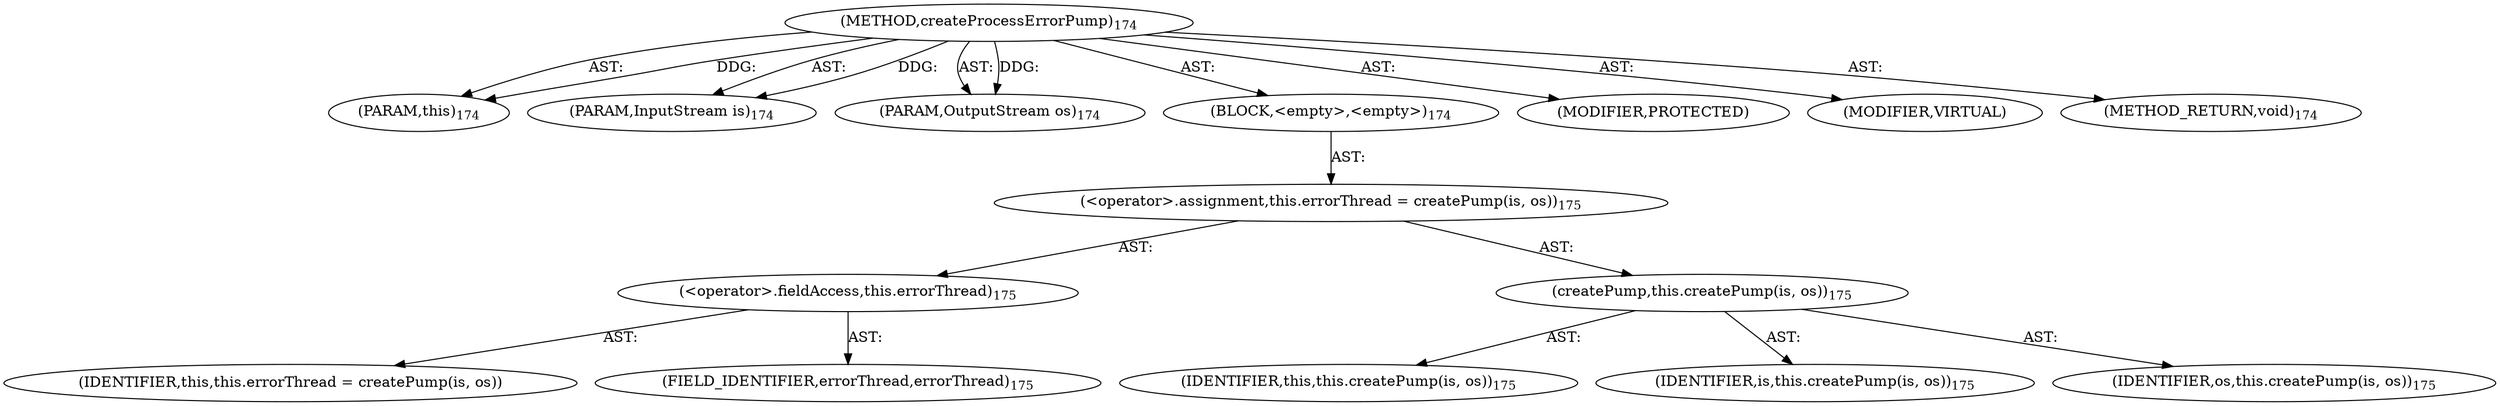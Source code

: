 digraph "createProcessErrorPump" {  
"111669149708" [label = <(METHOD,createProcessErrorPump)<SUB>174</SUB>> ]
"115964116996" [label = <(PARAM,this)<SUB>174</SUB>> ]
"115964117017" [label = <(PARAM,InputStream is)<SUB>174</SUB>> ]
"115964117018" [label = <(PARAM,OutputStream os)<SUB>174</SUB>> ]
"25769803805" [label = <(BLOCK,&lt;empty&gt;,&lt;empty&gt;)<SUB>174</SUB>> ]
"30064771121" [label = <(&lt;operator&gt;.assignment,this.errorThread = createPump(is, os))<SUB>175</SUB>> ]
"30064771122" [label = <(&lt;operator&gt;.fieldAccess,this.errorThread)<SUB>175</SUB>> ]
"68719476782" [label = <(IDENTIFIER,this,this.errorThread = createPump(is, os))> ]
"55834574872" [label = <(FIELD_IDENTIFIER,errorThread,errorThread)<SUB>175</SUB>> ]
"30064771123" [label = <(createPump,this.createPump(is, os))<SUB>175</SUB>> ]
"68719476740" [label = <(IDENTIFIER,this,this.createPump(is, os))<SUB>175</SUB>> ]
"68719476783" [label = <(IDENTIFIER,is,this.createPump(is, os))<SUB>175</SUB>> ]
"68719476784" [label = <(IDENTIFIER,os,this.createPump(is, os))<SUB>175</SUB>> ]
"133143986206" [label = <(MODIFIER,PROTECTED)> ]
"133143986207" [label = <(MODIFIER,VIRTUAL)> ]
"128849018892" [label = <(METHOD_RETURN,void)<SUB>174</SUB>> ]
  "111669149708" -> "115964116996"  [ label = "AST: "] 
  "111669149708" -> "115964117017"  [ label = "AST: "] 
  "111669149708" -> "115964117018"  [ label = "AST: "] 
  "111669149708" -> "25769803805"  [ label = "AST: "] 
  "111669149708" -> "133143986206"  [ label = "AST: "] 
  "111669149708" -> "133143986207"  [ label = "AST: "] 
  "111669149708" -> "128849018892"  [ label = "AST: "] 
  "25769803805" -> "30064771121"  [ label = "AST: "] 
  "30064771121" -> "30064771122"  [ label = "AST: "] 
  "30064771121" -> "30064771123"  [ label = "AST: "] 
  "30064771122" -> "68719476782"  [ label = "AST: "] 
  "30064771122" -> "55834574872"  [ label = "AST: "] 
  "30064771123" -> "68719476740"  [ label = "AST: "] 
  "30064771123" -> "68719476783"  [ label = "AST: "] 
  "30064771123" -> "68719476784"  [ label = "AST: "] 
  "111669149708" -> "115964116996"  [ label = "DDG: "] 
  "111669149708" -> "115964117017"  [ label = "DDG: "] 
  "111669149708" -> "115964117018"  [ label = "DDG: "] 
}
